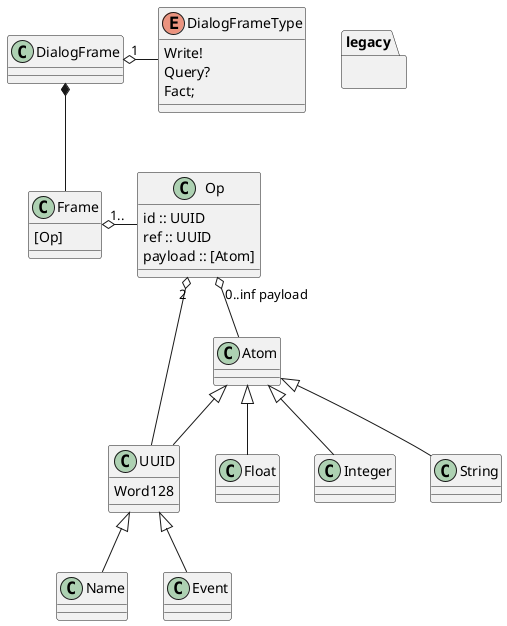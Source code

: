 @startuml RonTypes

    package legacy {
    }

    enum DialogFrameType {
        Write!
        Query?
        Fact;
    }

    class Op {
        id :: UUID
        ref :: UUID
        payload :: [Atom]
    }

    class Frame {
        [Op]
    }

    class UUID {
        Word128
    }

    Atom <|-- UUID
    Atom <|-- Float
    Atom <|-- Integer
    Atom <|-- String
    DialogFrame *-- Frame
    DialogFrame "1" o- DialogFrameType
    Op "0..inf payload" o-- Atom
    Op "2" o- UUID
    Frame "1.." o- Op
    UUID <|-- Name
    UUID <|-- Event

@enduml
